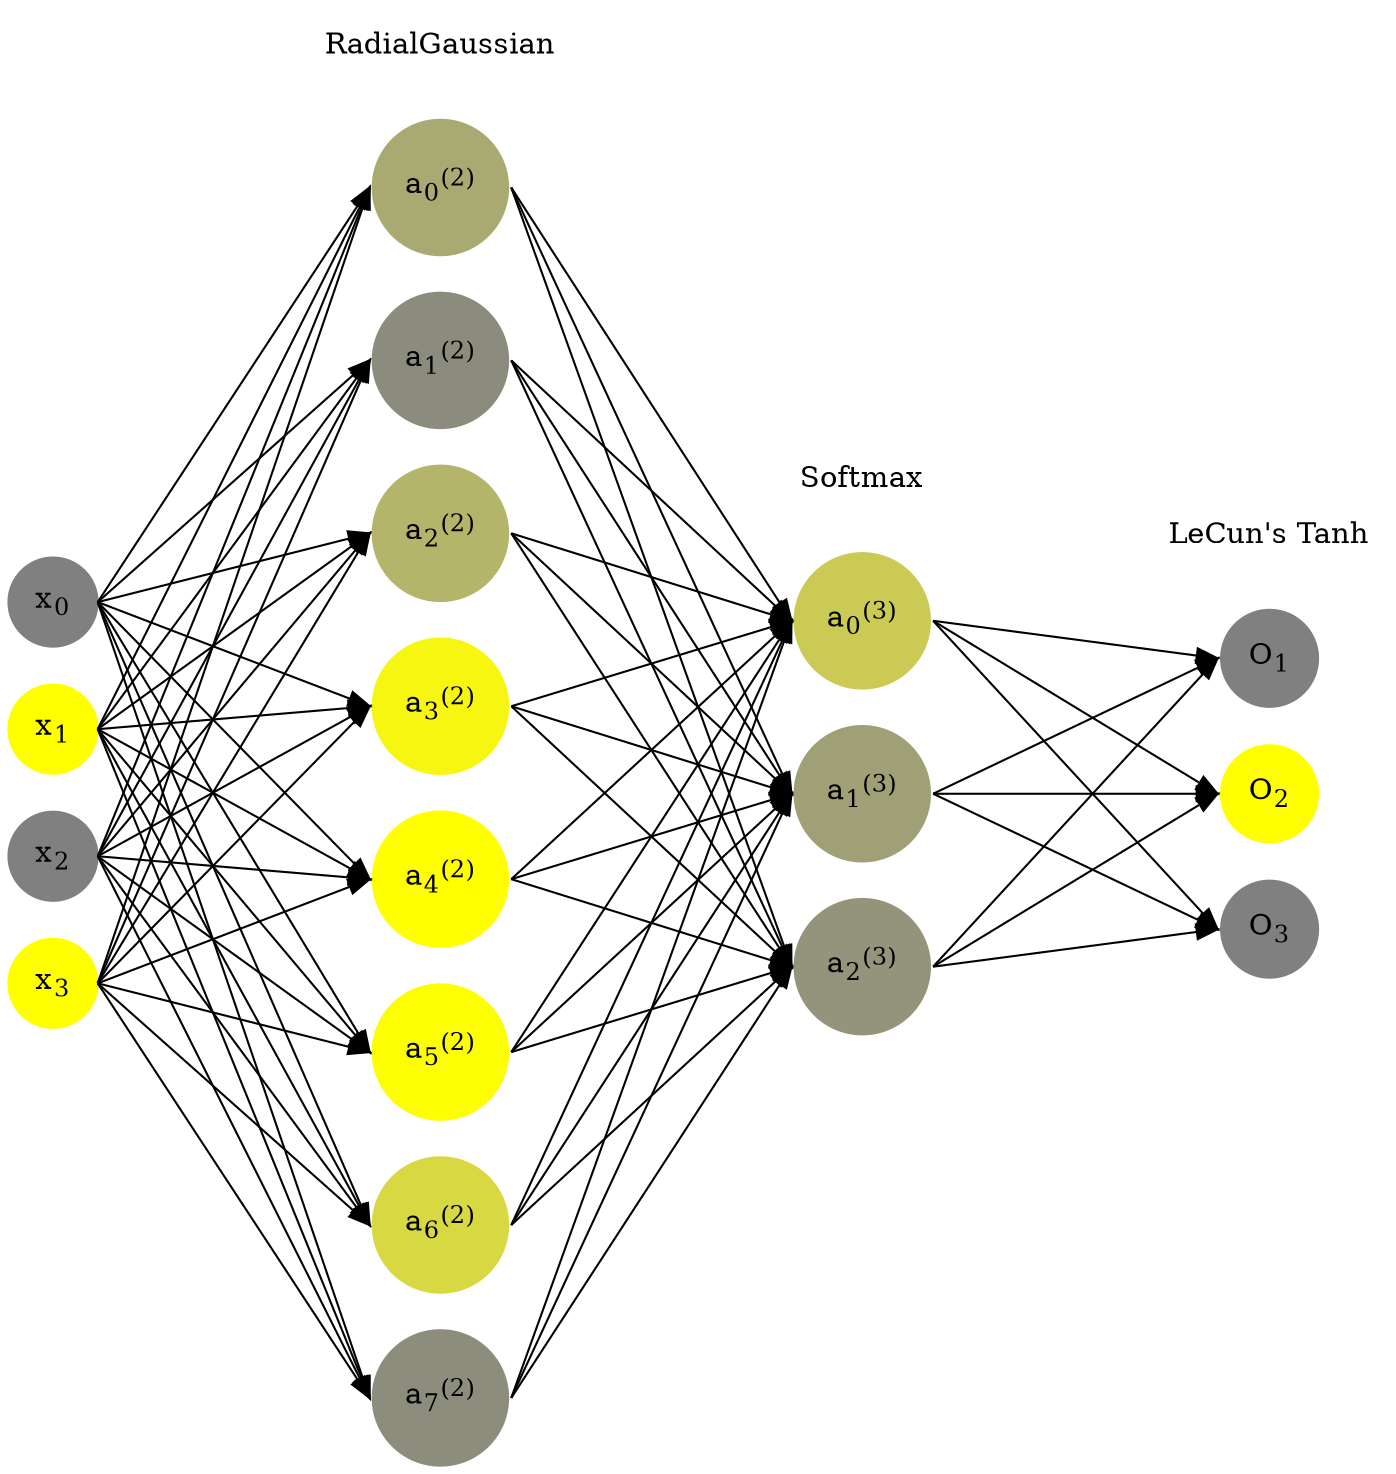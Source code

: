 digraph G {
	rankdir = LR;
	splines=false;
	edge[style=invis];
	ranksep= 1.4;
	{
	node [shape=circle, color="0.1667, 0.0, 0.5", style=filled, fillcolor="0.1667, 0.0, 0.5"];
	x0 [label=<x<sub>0</sub>>];
	}
	{
	node [shape=circle, color="0.1667, 1.0, 1.0", style=filled, fillcolor="0.1667, 1.0, 1.0"];
	x1 [label=<x<sub>1</sub>>];
	}
	{
	node [shape=circle, color="0.1667, 0.0, 0.5", style=filled, fillcolor="0.1667, 0.0, 0.5"];
	x2 [label=<x<sub>2</sub>>];
	}
	{
	node [shape=circle, color="0.1667, 1.0, 1.0", style=filled, fillcolor="0.1667, 1.0, 1.0"];
	x3 [label=<x<sub>3</sub>>];
	}
	{
	node [shape=circle, color="0.1667, 0.322534, 0.661267", style=filled, fillcolor="0.1667, 0.322534, 0.661267"];
	a02 [label=<a<sub>0</sub><sup>(2)</sup>>];
	}
	{
	node [shape=circle, color="0.1667, 0.096847, 0.548424", style=filled, fillcolor="0.1667, 0.096847, 0.548424"];
	a12 [label=<a<sub>1</sub><sup>(2)</sup>>];
	}
	{
	node [shape=circle, color="0.1667, 0.407941, 0.703970", style=filled, fillcolor="0.1667, 0.407941, 0.703970"];
	a22 [label=<a<sub>2</sub><sup>(2)</sup>>];
	}
	{
	node [shape=circle, color="0.1667, 0.928319, 0.964160", style=filled, fillcolor="0.1667, 0.928319, 0.964160"];
	a32 [label=<a<sub>3</sub><sup>(2)</sup>>];
	}
	{
	node [shape=circle, color="0.1667, 0.997698, 0.998849", style=filled, fillcolor="0.1667, 0.997698, 0.998849"];
	a42 [label=<a<sub>4</sub><sup>(2)</sup>>];
	}
	{
	node [shape=circle, color="0.1667, 0.985469, 0.992735", style=filled, fillcolor="0.1667, 0.985469, 0.992735"];
	a52 [label=<a<sub>5</sub><sup>(2)</sup>>];
	}
	{
	node [shape=circle, color="0.1667, 0.690085, 0.845042", style=filled, fillcolor="0.1667, 0.690085, 0.845042"];
	a62 [label=<a<sub>6</sub><sup>(2)</sup>>];
	}
	{
	node [shape=circle, color="0.1667, 0.108631, 0.554315", style=filled, fillcolor="0.1667, 0.108631, 0.554315"];
	a72 [label=<a<sub>7</sub><sup>(2)</sup>>];
	}
	{
	node [shape=circle, color="0.1667, 0.585741, 0.792870", style=filled, fillcolor="0.1667, 0.585741, 0.792870"];
	a03 [label=<a<sub>0</sub><sup>(3)</sup>>];
	}
	{
	node [shape=circle, color="0.1667, 0.251018, 0.625509", style=filled, fillcolor="0.1667, 0.251018, 0.625509"];
	a13 [label=<a<sub>1</sub><sup>(3)</sup>>];
	}
	{
	node [shape=circle, color="0.1667, 0.163241, 0.581620", style=filled, fillcolor="0.1667, 0.163241, 0.581620"];
	a23 [label=<a<sub>2</sub><sup>(3)</sup>>];
	}
	{
	node [shape=circle, color="0.1667, 0.0, 0.5", style=filled, fillcolor="0.1667, 0.0, 0.5"];
	O1 [label=<O<sub>1</sub>>];
	}
	{
	node [shape=circle, color="0.1667, 1.0, 1.0", style=filled, fillcolor="0.1667, 1.0, 1.0"];
	O2 [label=<O<sub>2</sub>>];
	}
	{
	node [shape=circle, color="0.1667, 0.0, 0.5", style=filled, fillcolor="0.1667, 0.0, 0.5"];
	O3 [label=<O<sub>3</sub>>];
	}
	{
	rank=same;
	x0->x1->x2->x3;
	}
	{
	rank=same;
	a02->a12->a22->a32->a42->a52->a62->a72;
	}
	{
	rank=same;
	a03->a13->a23;
	}
	{
	rank=same;
	O1->O2->O3;
	}
	l1 [shape=plaintext,label="RadialGaussian"];
	l1->a02;
	{rank=same; l1;a02};
	l2 [shape=plaintext,label="Softmax"];
	l2->a03;
	{rank=same; l2;a03};
	l3 [shape=plaintext,label="LeCun's Tanh"];
	l3->O1;
	{rank=same; l3;O1};
edge[style=solid, tailport=e, headport=w];
	{x0;x1;x2;x3} -> {a02;a12;a22;a32;a42;a52;a62;a72};
	{a02;a12;a22;a32;a42;a52;a62;a72} -> {a03;a13;a23};
	{a03;a13;a23} -> {O1,O2,O3};
}